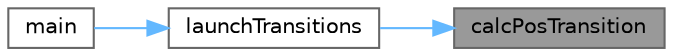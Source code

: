 digraph "calcPosTransition"
{
 // LATEX_PDF_SIZE
  bgcolor="transparent";
  edge [fontname=Helvetica,fontsize=10,labelfontname=Helvetica,labelfontsize=10];
  node [fontname=Helvetica,fontsize=10,shape=box,height=0.2,width=0.4];
  rankdir="RL";
  Node1 [label="calcPosTransition",height=0.2,width=0.4,color="gray40", fillcolor="grey60", style="filled", fontcolor="black",tooltip="Calculates the transition position for a character. This function takes in a reference to a character..."];
  Node1 -> Node2 [dir="back",color="steelblue1",style="solid"];
  Node2 [label="launchTransitions",height=0.2,width=0.4,color="grey40", fillcolor="white", style="filled",URL="$draw_8cpp.html#a8398b18177a21b0346b97e900d9507be",tooltip=" "];
  Node2 -> Node3 [dir="back",color="steelblue1",style="solid"];
  Node3 [label="main",height=0.2,width=0.4,color="grey40", fillcolor="white", style="filled",URL="$main_8cpp.html#ae66f6b31b5ad750f1fe042a706a4e3d4",tooltip="The main function of the program This function initializes all the core elements of the program,..."];
}
